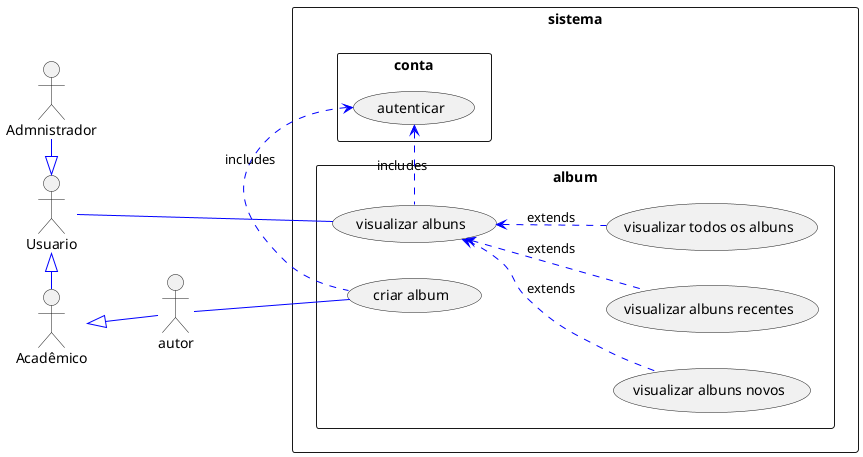 @startuml album

left to right direction

skinparam ArrowColor Blue

:Usuario: as usuario
:Acadêmico: as academico
:Admnistrador: as admnistrador

academico <|-- autor
usuario <|- academico
usuario <|-left- admnistrador

rectangle sistema {
    rectangle conta {
        (autenticar)
    }
    rectangle album {
        autor -- (criar album)
        usuario -- (visualizar albuns)

        (autenticar) <. (criar album) : includes
        (autenticar) <. (visualizar albuns) : includes

        (visualizar albuns) <.. (visualizar albuns novos) : extends
        (visualizar albuns) <.. (visualizar albuns recentes) : extends
        (visualizar albuns) <.. (visualizar todos os albuns) : extends
    }
}

@enduml